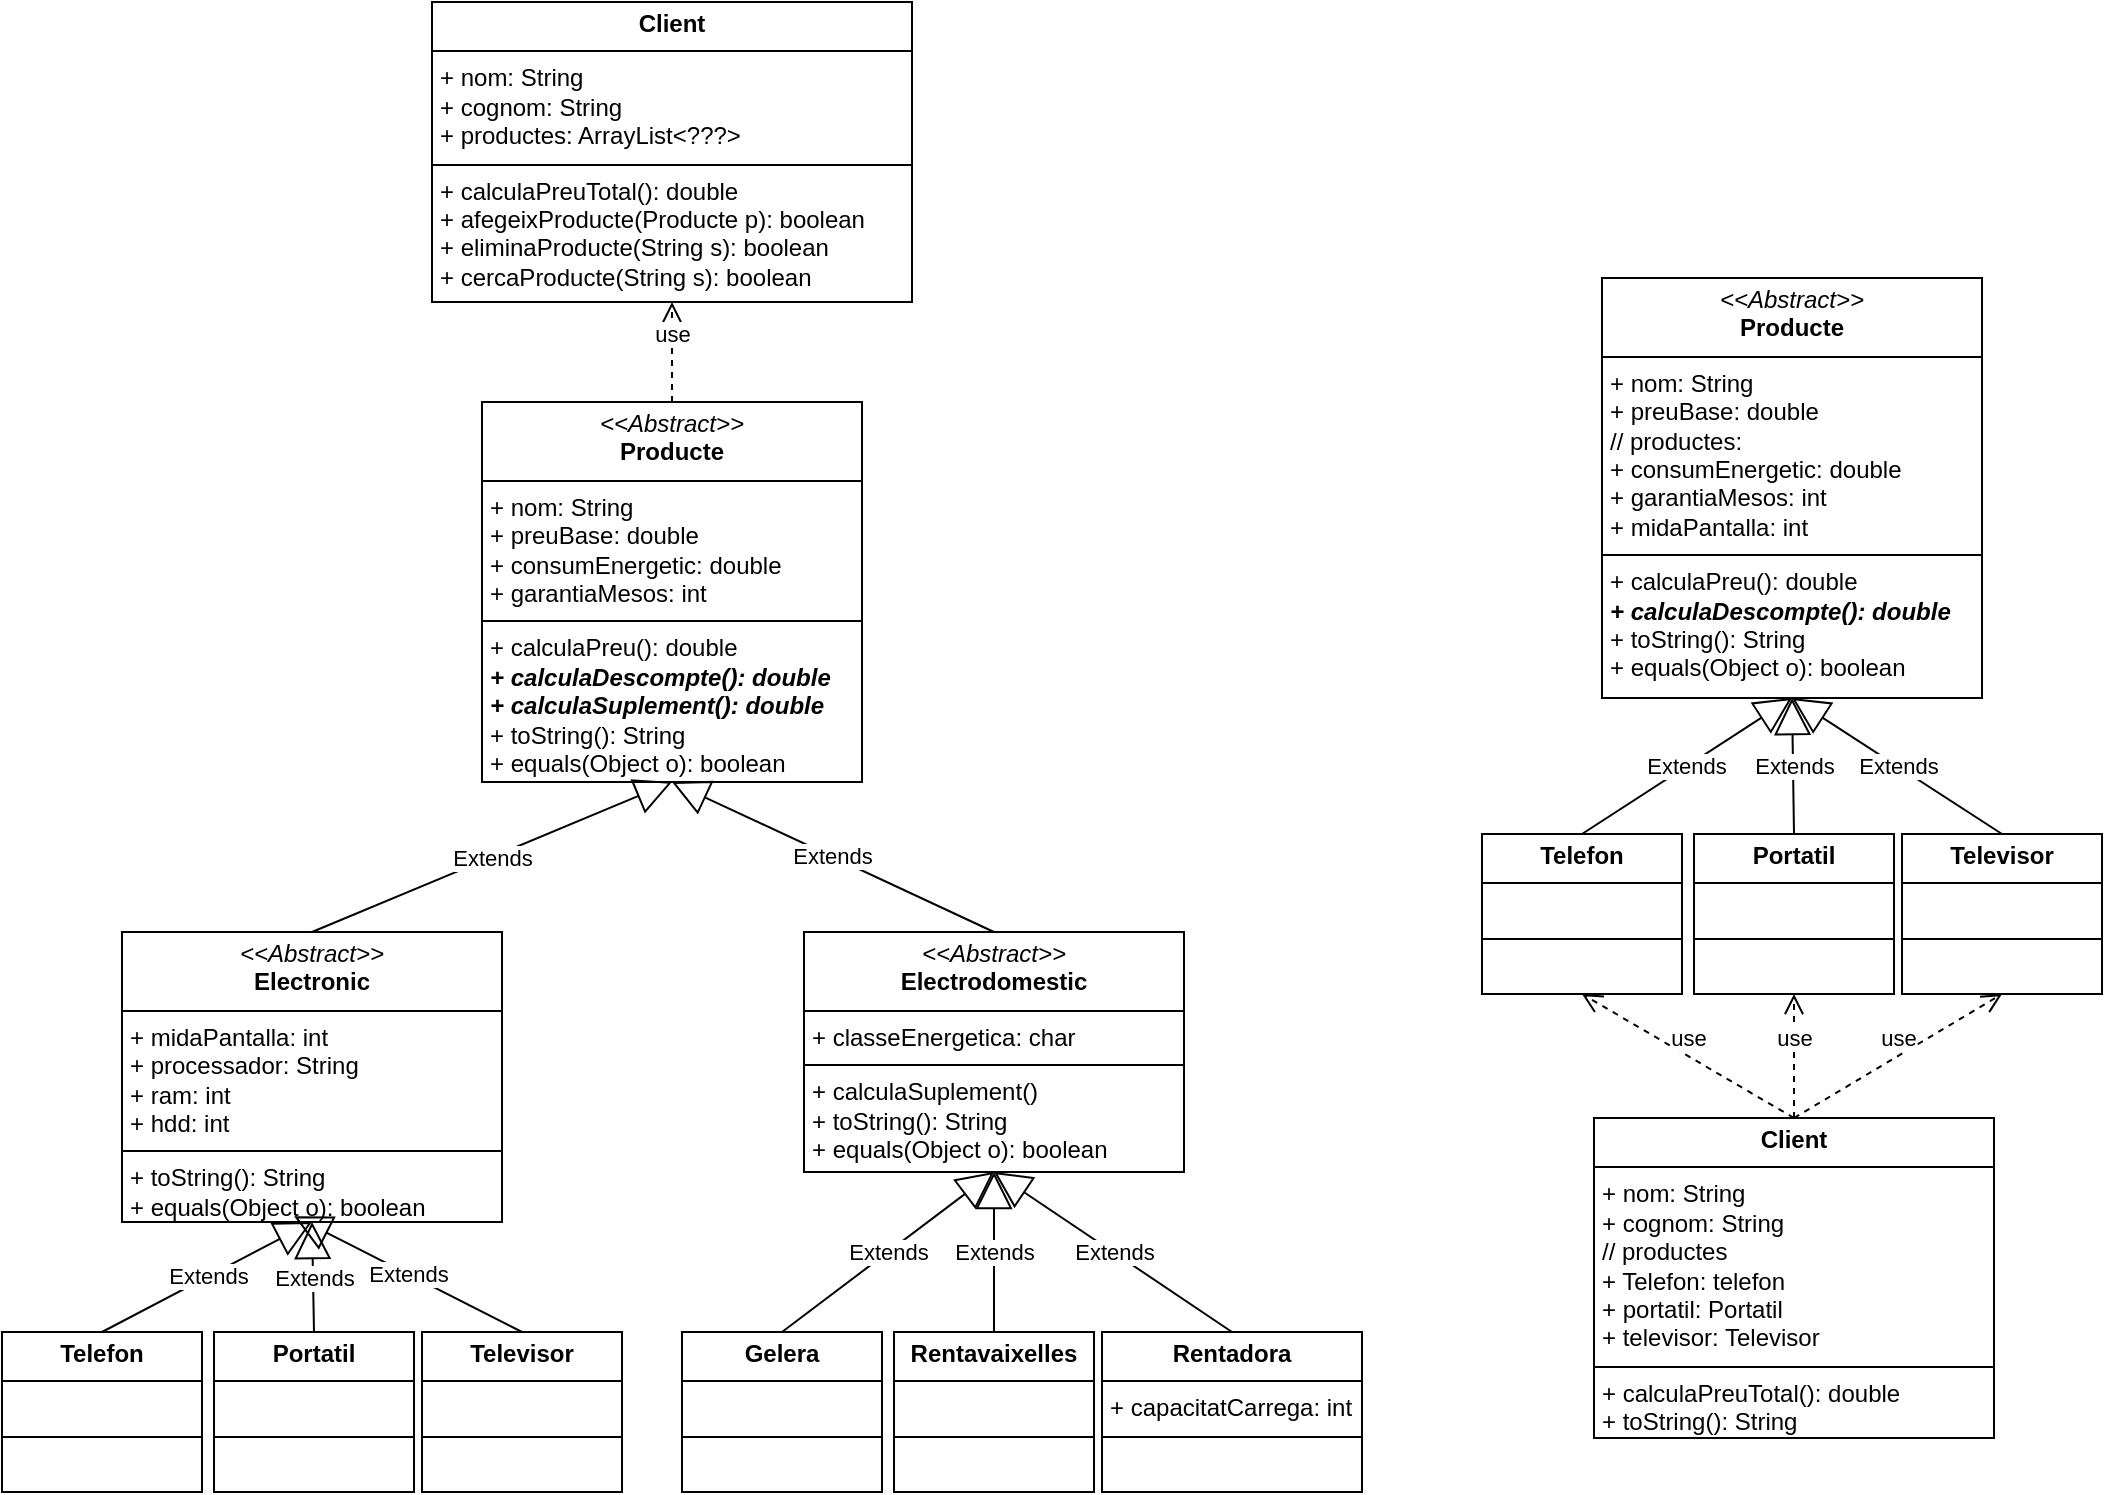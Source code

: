 <mxfile version="26.0.4">
  <diagram name="Página-1" id="60RNTh4Rrc2IoQphYFgR">
    <mxGraphModel dx="1434" dy="836" grid="1" gridSize="10" guides="1" tooltips="1" connect="1" arrows="1" fold="1" page="1" pageScale="1" pageWidth="827" pageHeight="1169" math="0" shadow="0">
      <root>
        <mxCell id="0" />
        <mxCell id="1" parent="0" />
        <mxCell id="zn-H3UJhmmuOepw79yXp-1" value="&lt;p style=&quot;margin:0px;margin-top:4px;text-align:center;&quot;&gt;&lt;b&gt;Client&lt;/b&gt;&lt;/p&gt;&lt;hr size=&quot;1&quot; style=&quot;border-style:solid;&quot;&gt;&lt;p style=&quot;margin:0px;margin-left:4px;&quot;&gt;+ nom: String&lt;/p&gt;&lt;p style=&quot;margin:0px;margin-left:4px;&quot;&gt;+ cognom: String&lt;/p&gt;&lt;p style=&quot;margin:0px;margin-left:4px;&quot;&gt;+ productes: ArrayList&amp;lt;???&amp;gt;&lt;br&gt;&lt;/p&gt;&lt;hr size=&quot;1&quot; style=&quot;border-style:solid;&quot;&gt;&lt;p style=&quot;margin:0px;margin-left:4px;&quot;&gt;&lt;span style=&quot;background-color: transparent; color: light-dark(rgb(0, 0, 0), rgb(255, 255, 255));&quot;&gt;+ calculaPreuTotal(): double&lt;/span&gt;&lt;br&gt;&lt;/p&gt;&lt;p style=&quot;margin:0px;margin-left:4px;&quot;&gt;&lt;span style=&quot;background-color: transparent; color: light-dark(rgb(0, 0, 0), rgb(255, 255, 255));&quot;&gt;+ afegeixProducte(Producte p): boolean&lt;/span&gt;&lt;/p&gt;&lt;p style=&quot;margin:0px;margin-left:4px;&quot;&gt;+ eliminaProducte(String s): boolean&lt;/p&gt;&lt;p style=&quot;margin:0px;margin-left:4px;&quot;&gt;+ cercaProducte(String s): boolean&lt;/p&gt;" style="verticalAlign=top;align=left;overflow=fill;html=1;whiteSpace=wrap;" parent="1" vertex="1">
          <mxGeometry x="225" y="12" width="240" height="150" as="geometry" />
        </mxCell>
        <mxCell id="zn-H3UJhmmuOepw79yXp-2" value="&lt;p style=&quot;margin:0px;margin-top:4px;text-align:center;&quot;&gt;&lt;b&gt;Telefon&lt;/b&gt;&lt;/p&gt;&lt;hr size=&quot;1&quot; style=&quot;border-style:solid;&quot;&gt;&lt;p style=&quot;margin:0px;margin-left:4px;&quot;&gt;&lt;br&gt;&lt;/p&gt;&lt;hr size=&quot;1&quot; style=&quot;border-style:solid;&quot;&gt;&lt;p style=&quot;margin:0px;margin-left:4px;&quot;&gt;&lt;br&gt;&lt;/p&gt;" style="verticalAlign=top;align=left;overflow=fill;html=1;whiteSpace=wrap;" parent="1" vertex="1">
          <mxGeometry x="10" y="677" width="100" height="80" as="geometry" />
        </mxCell>
        <mxCell id="aTCr0v6NtJagjDFA-7IP-1" value="&lt;p style=&quot;margin:0px;margin-top:4px;text-align:center;&quot;&gt;&lt;i&gt;&amp;lt;&amp;lt;Abstract&amp;gt;&amp;gt;&lt;/i&gt;&lt;br&gt;&lt;b&gt;Producte&lt;/b&gt;&lt;/p&gt;&lt;hr size=&quot;1&quot; style=&quot;border-style:solid;&quot;&gt;&lt;p style=&quot;margin:0px;margin-left:4px;&quot;&gt;+ nom: String&lt;br&gt;+ preuBase: double&lt;/p&gt;&lt;p style=&quot;margin:0px;margin-left:4px;&quot;&gt;+ consumEnergetic: double&lt;/p&gt;&lt;p style=&quot;margin:0px;margin-left:4px;&quot;&gt;+ garantiaMesos: int&lt;/p&gt;&lt;hr size=&quot;1&quot; style=&quot;border-style:solid;&quot;&gt;&lt;p style=&quot;margin:0px;margin-left:4px;&quot;&gt;+ calculaPreu(): double&lt;br&gt;&lt;/p&gt;&lt;p style=&quot;margin: 0px 0px 0px 4px;&quot;&gt;&lt;b&gt;&lt;i&gt;+ calculaDescompte(): double&lt;/i&gt;&lt;/b&gt;&lt;br&gt;&lt;/p&gt;&lt;div&gt;&lt;p style=&quot;margin: 0px 0px 0px 4px;&quot;&gt;&lt;b&gt;&lt;i&gt;+ calculaSuplement(): double&lt;/i&gt;&lt;/b&gt;&lt;br&gt;&lt;/p&gt;&lt;/div&gt;&lt;p style=&quot;margin:0px;margin-left:4px;&quot;&gt;+ toString(): String&lt;br&gt;+ equals(Object o): boolean&lt;/p&gt;" style="verticalAlign=top;align=left;overflow=fill;html=1;whiteSpace=wrap;" parent="1" vertex="1">
          <mxGeometry x="250" y="212" width="190" height="190" as="geometry" />
        </mxCell>
        <mxCell id="aTCr0v6NtJagjDFA-7IP-2" value="&lt;p style=&quot;margin:0px;margin-top:4px;text-align:center;&quot;&gt;&lt;i&gt;&amp;lt;&amp;lt;Abstract&amp;gt;&amp;gt;&lt;/i&gt;&lt;br&gt;&lt;b&gt;Electronic&lt;/b&gt;&lt;/p&gt;&lt;hr size=&quot;1&quot; style=&quot;border-style:solid;&quot;&gt;&lt;p style=&quot;margin:0px;margin-left:4px;&quot;&gt;+ midaPantalla: int&lt;br&gt;+ processador: String&lt;/p&gt;&lt;p style=&quot;margin:0px;margin-left:4px;&quot;&gt;+ ram: int&lt;/p&gt;&lt;p style=&quot;margin:0px;margin-left:4px;&quot;&gt;+ hdd: int&lt;/p&gt;&lt;hr size=&quot;1&quot; style=&quot;border-style:solid;&quot;&gt;&lt;p style=&quot;margin:0px;margin-left:4px;&quot;&gt;+ toString(): String&lt;br&gt;&lt;/p&gt;&lt;p style=&quot;margin:0px;margin-left:4px;&quot;&gt;+ equals(Object o): boolean&lt;/p&gt;" style="verticalAlign=top;align=left;overflow=fill;html=1;whiteSpace=wrap;" parent="1" vertex="1">
          <mxGeometry x="70" y="477" width="190" height="145" as="geometry" />
        </mxCell>
        <mxCell id="aTCr0v6NtJagjDFA-7IP-3" value="Extends" style="endArrow=block;endSize=16;endFill=0;html=1;rounded=0;exitX=0.5;exitY=0;exitDx=0;exitDy=0;entryX=0.5;entryY=1;entryDx=0;entryDy=0;" parent="1" source="aTCr0v6NtJagjDFA-7IP-2" target="aTCr0v6NtJagjDFA-7IP-1" edge="1">
          <mxGeometry width="160" relative="1" as="geometry">
            <mxPoint x="390" y="342" as="sourcePoint" />
            <mxPoint x="550" y="342" as="targetPoint" />
          </mxGeometry>
        </mxCell>
        <mxCell id="aTCr0v6NtJagjDFA-7IP-4" value="&lt;p style=&quot;margin:0px;margin-top:4px;text-align:center;&quot;&gt;&lt;i&gt;&amp;lt;&amp;lt;Abstract&amp;gt;&amp;gt;&lt;/i&gt;&lt;br&gt;&lt;b&gt;Electrodomestic&lt;/b&gt;&lt;/p&gt;&lt;hr size=&quot;1&quot; style=&quot;border-style:solid;&quot;&gt;&lt;p style=&quot;margin:0px;margin-left:4px;&quot;&gt;+ classeEnergetica: char&lt;br&gt;&lt;/p&gt;&lt;hr size=&quot;1&quot; style=&quot;border-style:solid;&quot;&gt;&lt;p style=&quot;margin:0px;margin-left:4px;&quot;&gt;+ calculaSuplement()&lt;/p&gt;&lt;p style=&quot;margin:0px;margin-left:4px;&quot;&gt;+ toString(): String&lt;br&gt;+ equals(Object o): boolean&lt;/p&gt;" style="verticalAlign=top;align=left;overflow=fill;html=1;whiteSpace=wrap;" parent="1" vertex="1">
          <mxGeometry x="411" y="477" width="190" height="120" as="geometry" />
        </mxCell>
        <mxCell id="aTCr0v6NtJagjDFA-7IP-5" value="Extends" style="endArrow=block;endSize=16;endFill=0;html=1;rounded=0;exitX=0.5;exitY=0;exitDx=0;exitDy=0;entryX=0.5;entryY=1;entryDx=0;entryDy=0;" parent="1" source="aTCr0v6NtJagjDFA-7IP-4" target="aTCr0v6NtJagjDFA-7IP-1" edge="1">
          <mxGeometry width="160" relative="1" as="geometry">
            <mxPoint x="175" y="442" as="sourcePoint" />
            <mxPoint x="350" y="392" as="targetPoint" />
          </mxGeometry>
        </mxCell>
        <mxCell id="aTCr0v6NtJagjDFA-7IP-6" value="&lt;p style=&quot;margin:0px;margin-top:4px;text-align:center;&quot;&gt;&lt;b&gt;Portatil&lt;/b&gt;&lt;/p&gt;&lt;hr size=&quot;1&quot; style=&quot;border-style:solid;&quot;&gt;&lt;p style=&quot;margin:0px;margin-left:4px;&quot;&gt;&lt;br&gt;&lt;/p&gt;&lt;hr size=&quot;1&quot; style=&quot;border-style:solid;&quot;&gt;&lt;p style=&quot;margin:0px;margin-left:4px;&quot;&gt;&lt;br&gt;&lt;/p&gt;" style="verticalAlign=top;align=left;overflow=fill;html=1;whiteSpace=wrap;" parent="1" vertex="1">
          <mxGeometry x="116" y="677" width="100" height="80" as="geometry" />
        </mxCell>
        <mxCell id="aTCr0v6NtJagjDFA-7IP-7" value="&lt;p style=&quot;margin:0px;margin-top:4px;text-align:center;&quot;&gt;&lt;b&gt;Televisor&lt;/b&gt;&lt;/p&gt;&lt;hr size=&quot;1&quot; style=&quot;border-style:solid;&quot;&gt;&lt;p style=&quot;margin:0px;margin-left:4px;&quot;&gt;&lt;br&gt;&lt;/p&gt;&lt;hr size=&quot;1&quot; style=&quot;border-style:solid;&quot;&gt;&lt;p style=&quot;margin:0px;margin-left:4px;&quot;&gt;&lt;br&gt;&lt;/p&gt;" style="verticalAlign=top;align=left;overflow=fill;html=1;whiteSpace=wrap;" parent="1" vertex="1">
          <mxGeometry x="220" y="677" width="100" height="80" as="geometry" />
        </mxCell>
        <mxCell id="aTCr0v6NtJagjDFA-7IP-8" value="&lt;p style=&quot;margin:0px;margin-top:4px;text-align:center;&quot;&gt;&lt;b&gt;Gelera&lt;/b&gt;&lt;/p&gt;&lt;hr size=&quot;1&quot; style=&quot;border-style:solid;&quot;&gt;&lt;p style=&quot;margin:0px;margin-left:4px;&quot;&gt;&lt;br&gt;&lt;/p&gt;&lt;hr size=&quot;1&quot; style=&quot;border-style:solid;&quot;&gt;&lt;p style=&quot;margin:0px;margin-left:4px;&quot;&gt;&lt;br&gt;&lt;/p&gt;" style="verticalAlign=top;align=left;overflow=fill;html=1;whiteSpace=wrap;" parent="1" vertex="1">
          <mxGeometry x="350" y="677" width="100" height="80" as="geometry" />
        </mxCell>
        <mxCell id="aTCr0v6NtJagjDFA-7IP-9" value="&lt;p style=&quot;margin:0px;margin-top:4px;text-align:center;&quot;&gt;&lt;b&gt;Rentavaixelles&lt;/b&gt;&lt;/p&gt;&lt;hr size=&quot;1&quot; style=&quot;border-style:solid;&quot;&gt;&lt;p style=&quot;margin:0px;margin-left:4px;&quot;&gt;&lt;br&gt;&lt;/p&gt;&lt;hr size=&quot;1&quot; style=&quot;border-style:solid;&quot;&gt;&lt;p style=&quot;margin:0px;margin-left:4px;&quot;&gt;&lt;br&gt;&lt;/p&gt;" style="verticalAlign=top;align=left;overflow=fill;html=1;whiteSpace=wrap;" parent="1" vertex="1">
          <mxGeometry x="456" y="677" width="100" height="80" as="geometry" />
        </mxCell>
        <mxCell id="aTCr0v6NtJagjDFA-7IP-10" value="&lt;p style=&quot;margin:0px;margin-top:4px;text-align:center;&quot;&gt;&lt;b&gt;Rentadora&lt;/b&gt;&lt;/p&gt;&lt;hr size=&quot;1&quot; style=&quot;border-style:solid;&quot;&gt;&lt;p style=&quot;margin:0px;margin-left:4px;&quot;&gt;+ capacitatCarrega: int&lt;/p&gt;&lt;hr size=&quot;1&quot; style=&quot;border-style:solid;&quot;&gt;&lt;p style=&quot;margin:0px;margin-left:4px;&quot;&gt;&lt;br&gt;&lt;/p&gt;" style="verticalAlign=top;align=left;overflow=fill;html=1;whiteSpace=wrap;" parent="1" vertex="1">
          <mxGeometry x="560" y="677" width="130" height="80" as="geometry" />
        </mxCell>
        <mxCell id="aTCr0v6NtJagjDFA-7IP-11" value="Extends" style="endArrow=block;endSize=16;endFill=0;html=1;rounded=0;exitX=0.5;exitY=0;exitDx=0;exitDy=0;entryX=0.5;entryY=1;entryDx=0;entryDy=0;" parent="1" source="zn-H3UJhmmuOepw79yXp-2" target="aTCr0v6NtJagjDFA-7IP-2" edge="1">
          <mxGeometry width="160" relative="1" as="geometry">
            <mxPoint x="60" y="687" as="sourcePoint" />
            <mxPoint x="190" y="637" as="targetPoint" />
          </mxGeometry>
        </mxCell>
        <mxCell id="aTCr0v6NtJagjDFA-7IP-12" value="Extends" style="endArrow=block;endSize=16;endFill=0;html=1;rounded=0;exitX=0.5;exitY=0;exitDx=0;exitDy=0;entryX=0.5;entryY=1;entryDx=0;entryDy=0;" parent="1" source="aTCr0v6NtJagjDFA-7IP-6" target="aTCr0v6NtJagjDFA-7IP-2" edge="1">
          <mxGeometry width="160" relative="1" as="geometry">
            <mxPoint x="70" y="687" as="sourcePoint" />
            <mxPoint x="115" y="637" as="targetPoint" />
          </mxGeometry>
        </mxCell>
        <mxCell id="aTCr0v6NtJagjDFA-7IP-13" value="Extends" style="endArrow=block;endSize=16;endFill=0;html=1;rounded=0;exitX=0.5;exitY=0;exitDx=0;exitDy=0;entryX=0.453;entryY=0.98;entryDx=0;entryDy=0;entryPerimeter=0;" parent="1" source="aTCr0v6NtJagjDFA-7IP-7" target="aTCr0v6NtJagjDFA-7IP-2" edge="1">
          <mxGeometry width="160" relative="1" as="geometry">
            <mxPoint x="277" y="667" as="sourcePoint" />
            <mxPoint x="216" y="617" as="targetPoint" />
          </mxGeometry>
        </mxCell>
        <mxCell id="aTCr0v6NtJagjDFA-7IP-14" value="Extends" style="endArrow=block;endSize=16;endFill=0;html=1;rounded=0;exitX=0.5;exitY=0;exitDx=0;exitDy=0;entryX=0.5;entryY=1;entryDx=0;entryDy=0;" parent="1" source="aTCr0v6NtJagjDFA-7IP-9" target="aTCr0v6NtJagjDFA-7IP-4" edge="1">
          <mxGeometry width="160" relative="1" as="geometry">
            <mxPoint x="501" y="647" as="sourcePoint" />
            <mxPoint x="500" y="597" as="targetPoint" />
          </mxGeometry>
        </mxCell>
        <mxCell id="aTCr0v6NtJagjDFA-7IP-15" value="Extends" style="endArrow=block;endSize=16;endFill=0;html=1;rounded=0;exitX=0.5;exitY=0;exitDx=0;exitDy=0;entryX=0.5;entryY=1;entryDx=0;entryDy=0;" parent="1" source="aTCr0v6NtJagjDFA-7IP-10" target="aTCr0v6NtJagjDFA-7IP-4" edge="1">
          <mxGeometry width="160" relative="1" as="geometry">
            <mxPoint x="581" y="687" as="sourcePoint" />
            <mxPoint x="510" y="607" as="targetPoint" />
          </mxGeometry>
        </mxCell>
        <mxCell id="aTCr0v6NtJagjDFA-7IP-16" value="Extends" style="endArrow=block;endSize=16;endFill=0;html=1;rounded=0;exitX=0.5;exitY=0;exitDx=0;exitDy=0;entryX=0.5;entryY=1;entryDx=0;entryDy=0;" parent="1" source="aTCr0v6NtJagjDFA-7IP-8" target="aTCr0v6NtJagjDFA-7IP-4" edge="1">
          <mxGeometry width="160" relative="1" as="geometry">
            <mxPoint x="635" y="687" as="sourcePoint" />
            <mxPoint x="445" y="607" as="targetPoint" />
          </mxGeometry>
        </mxCell>
        <mxCell id="aTCr0v6NtJagjDFA-7IP-17" value="use" style="html=1;verticalAlign=bottom;endArrow=open;dashed=1;endSize=8;curved=0;rounded=0;entryX=0.5;entryY=1;entryDx=0;entryDy=0;exitX=0.5;exitY=0;exitDx=0;exitDy=0;" parent="1" source="aTCr0v6NtJagjDFA-7IP-1" target="zn-H3UJhmmuOepw79yXp-1" edge="1">
          <mxGeometry relative="1" as="geometry">
            <mxPoint x="450" y="212" as="sourcePoint" />
            <mxPoint x="370" y="212" as="targetPoint" />
          </mxGeometry>
        </mxCell>
        <mxCell id="1vNJ4FKm52_aVl294odA-1" value="&lt;p style=&quot;margin:0px;margin-top:4px;text-align:center;&quot;&gt;&lt;i&gt;&amp;lt;&amp;lt;Abstract&amp;gt;&amp;gt;&lt;/i&gt;&lt;br&gt;&lt;b&gt;Producte&lt;/b&gt;&lt;/p&gt;&lt;hr size=&quot;1&quot; style=&quot;border-style:solid;&quot;&gt;&lt;p style=&quot;margin:0px;margin-left:4px;&quot;&gt;+ nom: String&lt;br&gt;+ preuBase: double&lt;/p&gt;&lt;p style=&quot;margin:0px;margin-left:4px;&quot;&gt;// productes:&lt;/p&gt;&lt;p style=&quot;margin:0px;margin-left:4px;&quot;&gt;+ consumEnergetic: double&lt;/p&gt;&lt;p style=&quot;margin:0px;margin-left:4px;&quot;&gt;+ garantiaMesos: int&lt;/p&gt;&lt;p style=&quot;margin:0px;margin-left:4px;&quot;&gt;+ midaPantalla: int&lt;/p&gt;&lt;hr size=&quot;1&quot; style=&quot;border-style:solid;&quot;&gt;&lt;p style=&quot;margin:0px;margin-left:4px;&quot;&gt;+ calculaPreu(): double&lt;br&gt;&lt;/p&gt;&lt;p style=&quot;margin: 0px 0px 0px 4px;&quot;&gt;&lt;b&gt;&lt;i&gt;+ calculaDescompte(): double&lt;/i&gt;&lt;/b&gt;&lt;br&gt;&lt;/p&gt;&lt;div&gt;&lt;p style=&quot;margin: 0px 0px 0px 4px;&quot;&gt;&lt;span style=&quot;background-color: transparent; color: light-dark(rgb(0, 0, 0), rgb(255, 255, 255));&quot;&gt;+ toString(): String&lt;/span&gt;&lt;br&gt;&lt;/p&gt;&lt;/div&gt;&lt;p style=&quot;margin:0px;margin-left:4px;&quot;&gt;+ equals(Object o): boolean&lt;/p&gt;" style="verticalAlign=top;align=left;overflow=fill;html=1;whiteSpace=wrap;" vertex="1" parent="1">
          <mxGeometry x="810" y="150" width="190" height="210" as="geometry" />
        </mxCell>
        <mxCell id="1vNJ4FKm52_aVl294odA-2" value="&lt;p style=&quot;margin:0px;margin-top:4px;text-align:center;&quot;&gt;&lt;b&gt;Telefon&lt;/b&gt;&lt;/p&gt;&lt;hr size=&quot;1&quot; style=&quot;border-style:solid;&quot;&gt;&lt;p style=&quot;margin:0px;margin-left:4px;&quot;&gt;&lt;br&gt;&lt;/p&gt;&lt;hr size=&quot;1&quot; style=&quot;border-style:solid;&quot;&gt;&lt;p style=&quot;margin:0px;margin-left:4px;&quot;&gt;&lt;br&gt;&lt;/p&gt;" style="verticalAlign=top;align=left;overflow=fill;html=1;whiteSpace=wrap;" vertex="1" parent="1">
          <mxGeometry x="750" y="428" width="100" height="80" as="geometry" />
        </mxCell>
        <mxCell id="1vNJ4FKm52_aVl294odA-3" value="&lt;p style=&quot;margin:0px;margin-top:4px;text-align:center;&quot;&gt;&lt;b&gt;Portatil&lt;/b&gt;&lt;/p&gt;&lt;hr size=&quot;1&quot; style=&quot;border-style:solid;&quot;&gt;&lt;p style=&quot;margin:0px;margin-left:4px;&quot;&gt;&lt;br&gt;&lt;/p&gt;&lt;hr size=&quot;1&quot; style=&quot;border-style:solid;&quot;&gt;&lt;p style=&quot;margin:0px;margin-left:4px;&quot;&gt;&lt;br&gt;&lt;/p&gt;" style="verticalAlign=top;align=left;overflow=fill;html=1;whiteSpace=wrap;" vertex="1" parent="1">
          <mxGeometry x="856" y="428" width="100" height="80" as="geometry" />
        </mxCell>
        <mxCell id="1vNJ4FKm52_aVl294odA-4" value="&lt;p style=&quot;margin:0px;margin-top:4px;text-align:center;&quot;&gt;&lt;b&gt;Televisor&lt;/b&gt;&lt;/p&gt;&lt;hr size=&quot;1&quot; style=&quot;border-style:solid;&quot;&gt;&lt;p style=&quot;margin:0px;margin-left:4px;&quot;&gt;&lt;br&gt;&lt;/p&gt;&lt;hr size=&quot;1&quot; style=&quot;border-style:solid;&quot;&gt;&lt;p style=&quot;margin:0px;margin-left:4px;&quot;&gt;&lt;br&gt;&lt;/p&gt;" style="verticalAlign=top;align=left;overflow=fill;html=1;whiteSpace=wrap;" vertex="1" parent="1">
          <mxGeometry x="960" y="428" width="100" height="80" as="geometry" />
        </mxCell>
        <mxCell id="1vNJ4FKm52_aVl294odA-5" value="Extends" style="endArrow=block;endSize=16;endFill=0;html=1;rounded=0;exitX=0.5;exitY=0;exitDx=0;exitDy=0;entryX=0.5;entryY=1;entryDx=0;entryDy=0;" edge="1" parent="1" source="1vNJ4FKm52_aVl294odA-2" target="1vNJ4FKm52_aVl294odA-1">
          <mxGeometry width="160" relative="1" as="geometry">
            <mxPoint x="800" y="438" as="sourcePoint" />
            <mxPoint x="905" y="373" as="targetPoint" />
          </mxGeometry>
        </mxCell>
        <mxCell id="1vNJ4FKm52_aVl294odA-6" value="Extends" style="endArrow=block;endSize=16;endFill=0;html=1;rounded=0;exitX=0.5;exitY=0;exitDx=0;exitDy=0;entryX=0.5;entryY=1;entryDx=0;entryDy=0;" edge="1" parent="1" source="1vNJ4FKm52_aVl294odA-3" target="1vNJ4FKm52_aVl294odA-1">
          <mxGeometry width="160" relative="1" as="geometry">
            <mxPoint x="810" y="438" as="sourcePoint" />
            <mxPoint x="905" y="373" as="targetPoint" />
          </mxGeometry>
        </mxCell>
        <mxCell id="1vNJ4FKm52_aVl294odA-7" value="Extends" style="endArrow=block;endSize=16;endFill=0;html=1;rounded=0;exitX=0.5;exitY=0;exitDx=0;exitDy=0;entryX=0.5;entryY=1;entryDx=0;entryDy=0;" edge="1" parent="1" source="1vNJ4FKm52_aVl294odA-4" target="1vNJ4FKm52_aVl294odA-1">
          <mxGeometry width="160" relative="1" as="geometry">
            <mxPoint x="1017" y="418" as="sourcePoint" />
            <mxPoint x="896" y="370" as="targetPoint" />
          </mxGeometry>
        </mxCell>
        <mxCell id="1vNJ4FKm52_aVl294odA-8" value="&lt;p style=&quot;margin:0px;margin-top:4px;text-align:center;&quot;&gt;&lt;b&gt;Client&lt;/b&gt;&lt;/p&gt;&lt;hr size=&quot;1&quot; style=&quot;border-style:solid;&quot;&gt;&lt;p style=&quot;margin:0px;margin-left:4px;&quot;&gt;+ nom: String&lt;/p&gt;&lt;p style=&quot;margin:0px;margin-left:4px;&quot;&gt;+ cognom: String&lt;/p&gt;&lt;p style=&quot;margin:0px;margin-left:4px;&quot;&gt;// productes&lt;br&gt;&lt;/p&gt;&lt;p style=&quot;margin:0px;margin-left:4px;&quot;&gt;+ Telefon: telefon&lt;/p&gt;&lt;p style=&quot;margin:0px;margin-left:4px;&quot;&gt;+ portatil: Portatil&lt;/p&gt;&lt;p style=&quot;margin:0px;margin-left:4px;&quot;&gt;+ televisor: Televisor&lt;/p&gt;&lt;hr size=&quot;1&quot; style=&quot;border-style:solid;&quot;&gt;&lt;p style=&quot;margin:0px;margin-left:4px;&quot;&gt;&lt;span style=&quot;background-color: transparent; color: light-dark(rgb(0, 0, 0), rgb(255, 255, 255));&quot;&gt;+ calculaPreuTotal(): double&lt;/span&gt;&lt;/p&gt;&lt;p style=&quot;margin:0px;margin-left:4px;&quot;&gt;&lt;span style=&quot;background-color: transparent; color: light-dark(rgb(0, 0, 0), rgb(255, 255, 255));&quot;&gt;+ toString(): String&lt;/span&gt;&lt;/p&gt;" style="verticalAlign=top;align=left;overflow=fill;html=1;whiteSpace=wrap;" vertex="1" parent="1">
          <mxGeometry x="806" y="570" width="200" height="160" as="geometry" />
        </mxCell>
        <mxCell id="1vNJ4FKm52_aVl294odA-9" value="use" style="html=1;verticalAlign=bottom;endArrow=open;dashed=1;endSize=8;curved=0;rounded=0;entryX=0.5;entryY=1;entryDx=0;entryDy=0;exitX=0.5;exitY=0;exitDx=0;exitDy=0;" edge="1" parent="1" source="1vNJ4FKm52_aVl294odA-8" target="1vNJ4FKm52_aVl294odA-2">
          <mxGeometry relative="1" as="geometry">
            <mxPoint x="745" y="180" as="sourcePoint" />
            <mxPoint x="775" y="262" as="targetPoint" />
          </mxGeometry>
        </mxCell>
        <mxCell id="1vNJ4FKm52_aVl294odA-10" value="use" style="html=1;verticalAlign=bottom;endArrow=open;dashed=1;endSize=8;curved=0;rounded=0;entryX=0.5;entryY=1;entryDx=0;entryDy=0;exitX=0.5;exitY=0;exitDx=0;exitDy=0;" edge="1" parent="1" source="1vNJ4FKm52_aVl294odA-8" target="1vNJ4FKm52_aVl294odA-3">
          <mxGeometry relative="1" as="geometry">
            <mxPoint x="920" y="580" as="sourcePoint" />
            <mxPoint x="810" y="518" as="targetPoint" />
          </mxGeometry>
        </mxCell>
        <mxCell id="1vNJ4FKm52_aVl294odA-11" value="use" style="html=1;verticalAlign=bottom;endArrow=open;dashed=1;endSize=8;curved=0;rounded=0;entryX=0.5;entryY=1;entryDx=0;entryDy=0;exitX=0.5;exitY=0;exitDx=0;exitDy=0;" edge="1" parent="1" source="1vNJ4FKm52_aVl294odA-8" target="1vNJ4FKm52_aVl294odA-4">
          <mxGeometry relative="1" as="geometry">
            <mxPoint x="920" y="580" as="sourcePoint" />
            <mxPoint x="916" y="518" as="targetPoint" />
          </mxGeometry>
        </mxCell>
      </root>
    </mxGraphModel>
  </diagram>
</mxfile>
